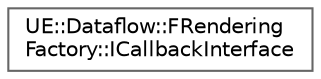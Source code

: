 digraph "Graphical Class Hierarchy"
{
 // INTERACTIVE_SVG=YES
 // LATEX_PDF_SIZE
  bgcolor="transparent";
  edge [fontname=Helvetica,fontsize=10,labelfontname=Helvetica,labelfontsize=10];
  node [fontname=Helvetica,fontsize=10,shape=box,height=0.2,width=0.4];
  rankdir="LR";
  Node0 [id="Node000000",label="UE::Dataflow::FRendering\lFactory::ICallbackInterface",height=0.2,width=0.4,color="grey40", fillcolor="white", style="filled",URL="$d5/dfd/classUE_1_1Dataflow_1_1FRenderingFactory_1_1ICallbackInterface.html",tooltip=" "];
}
